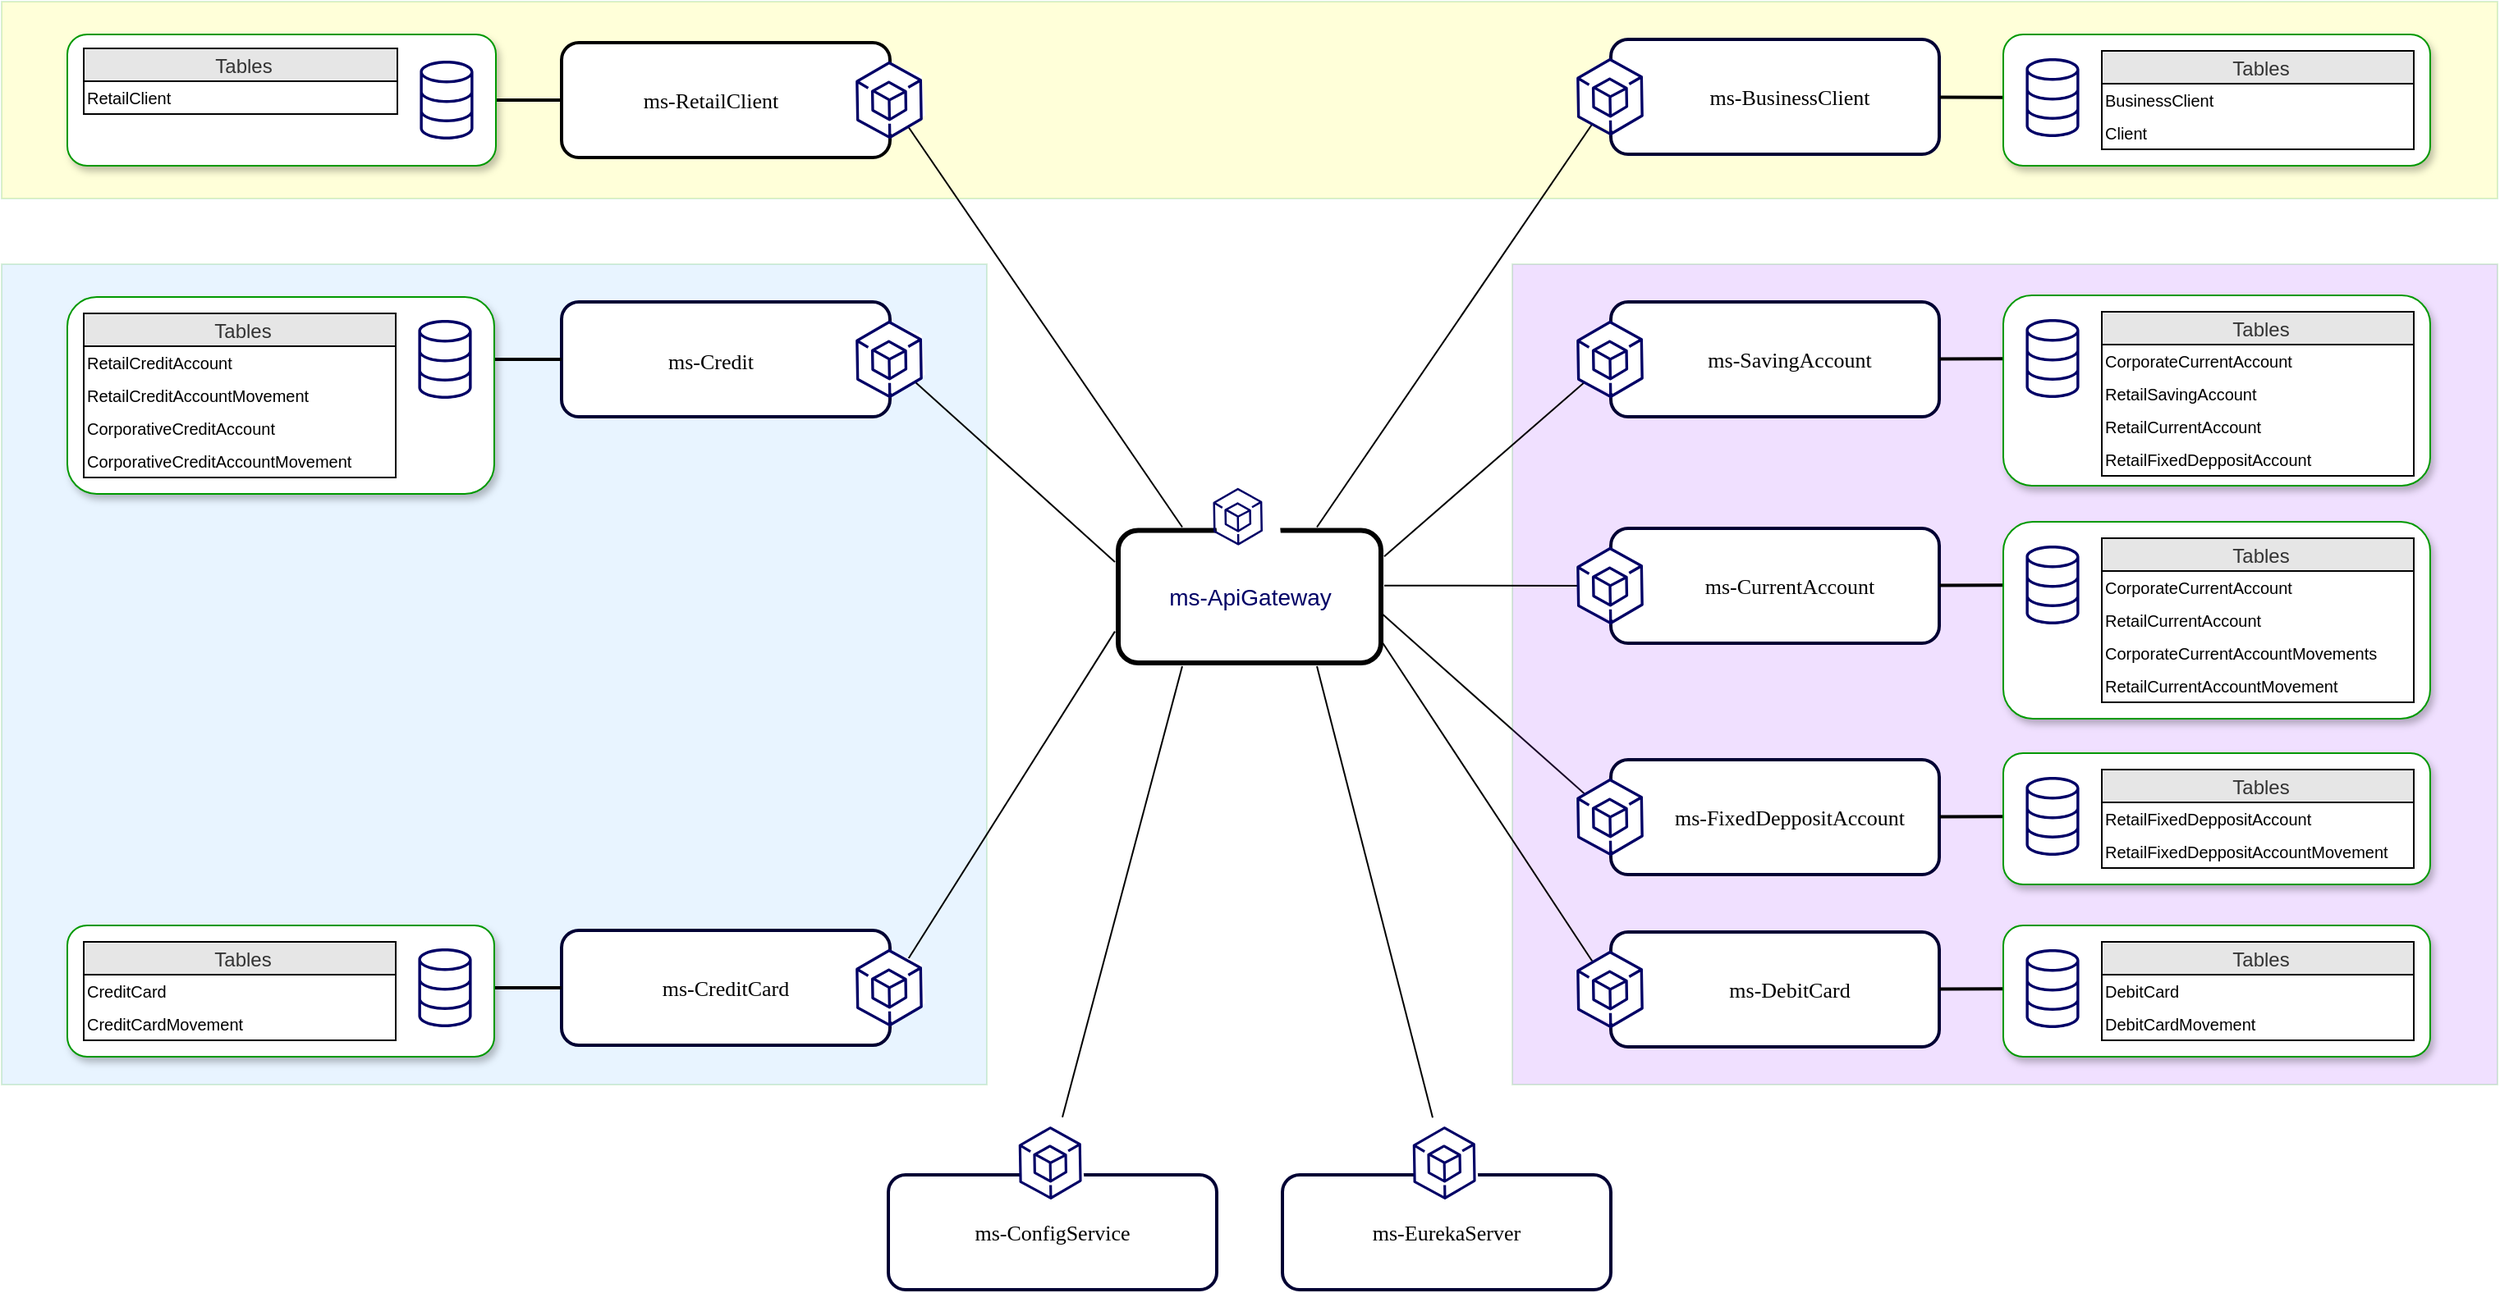 <mxfile version="17.4.2" type="device"><diagram name="Page-1" id="8ce9d11a-91a2-4d17-14d8-a56ed91bf033"><mxGraphModel dx="1437" dy="865" grid="1" gridSize="10" guides="1" tooltips="1" connect="1" arrows="1" fold="1" page="0" pageScale="1" pageWidth="1654" pageHeight="1169" background="none" math="0" shadow="0"><root><mxCell id="0"/><mxCell id="1" parent="0"/><mxCell id="zfBecbqCb2H-PpGnRsxc-29" style="edgeStyle=none;rounded=0;orthogonalLoop=1;jettySize=auto;html=1;endArrow=none;endFill=0;entryX=0.99;entryY=0.62;entryDx=0;entryDy=0;entryPerimeter=0;exitX=0;exitY=0.5;exitDx=0;exitDy=0;" edge="1" parent="1" source="zfBecbqCb2H-PpGnRsxc-16" target="_Uz7mDWVABXSQ33nbeNP-144"><mxGeometry relative="1" as="geometry"><mxPoint x="1030" y="672" as="sourcePoint"/><mxPoint x="900" y="430" as="targetPoint"/></mxGeometry></mxCell><mxCell id="gxVAvb1nZ87aypQsvZ4N-100" value="" style="rounded=0;whiteSpace=wrap;html=1;shadow=0;glass=0;strokeColor=#009900;fillColor=#9933FF;opacity=15;sketch=0;gradientColor=none;gradientDirection=north;" parent="1" vertex="1"><mxGeometry x="960" y="220" width="600" height="500" as="geometry"/></mxCell><mxCell id="gxVAvb1nZ87aypQsvZ4N-98" value="" style="rounded=0;whiteSpace=wrap;html=1;shadow=0;glass=0;strokeColor=#009900;fillColor=#66B2FF;opacity=15;sketch=0;gradientColor=none;gradientDirection=north;" parent="1" vertex="1"><mxGeometry x="40" y="220" width="600" height="500" as="geometry"/></mxCell><mxCell id="gxVAvb1nZ87aypQsvZ4N-97" value="" style="rounded=0;whiteSpace=wrap;html=1;shadow=0;glass=0;strokeColor=#009900;fillColor=#FFFF00;opacity=15;sketch=0;gradientColor=none;gradientDirection=north;" parent="1" vertex="1"><mxGeometry x="40" y="60" width="1520" height="120" as="geometry"/></mxCell><mxCell id="gxVAvb1nZ87aypQsvZ4N-83" style="edgeStyle=none;rounded=0;orthogonalLoop=1;jettySize=auto;html=1;exitX=0;exitY=0.5;exitDx=0;exitDy=0;endArrow=none;endFill=0;entryX=1;entryY=0.21;entryDx=0;entryDy=0;entryPerimeter=0;" parent="1" source="_Uz7mDWVABXSQ33nbeNP-8" target="_Uz7mDWVABXSQ33nbeNP-144" edge="1"><mxGeometry relative="1" as="geometry"><mxPoint x="900" y="350" as="targetPoint"/></mxGeometry></mxCell><mxCell id="gxVAvb1nZ87aypQsvZ4N-111" style="edgeStyle=none;rounded=0;orthogonalLoop=1;jettySize=auto;html=1;exitX=0.25;exitY=1;exitDx=0;exitDy=0;fontSize=12;endArrow=none;endFill=0;" parent="1" source="_Uz7mDWVABXSQ33nbeNP-144" target="gxVAvb1nZ87aypQsvZ4N-104" edge="1"><mxGeometry relative="1" as="geometry"/></mxCell><mxCell id="gxVAvb1nZ87aypQsvZ4N-112" style="edgeStyle=none;rounded=0;orthogonalLoop=1;jettySize=auto;html=1;exitX=0.75;exitY=1;exitDx=0;exitDy=0;fontSize=12;endArrow=none;endFill=0;" parent="1" source="_Uz7mDWVABXSQ33nbeNP-144" target="gxVAvb1nZ87aypQsvZ4N-110" edge="1"><mxGeometry relative="1" as="geometry"/></mxCell><mxCell id="gxVAvb1nZ87aypQsvZ4N-84" style="edgeStyle=none;rounded=0;orthogonalLoop=1;jettySize=auto;html=1;exitX=0;exitY=0.5;exitDx=0;exitDy=0;endArrow=none;endFill=0;entryX=1;entryY=0.42;entryDx=0;entryDy=0;entryPerimeter=0;" parent="1" source="JOhAV4occEGOmYZ6tUo2-1" target="_Uz7mDWVABXSQ33nbeNP-144" edge="1"><mxGeometry relative="1" as="geometry"><mxPoint x="910" y="400" as="targetPoint"/></mxGeometry></mxCell><mxCell id="gxVAvb1nZ87aypQsvZ4N-86" style="edgeStyle=none;rounded=0;orthogonalLoop=1;jettySize=auto;html=1;exitX=1;exitY=0.5;exitDx=0;exitDy=0;entryX=0;entryY=0.75;entryDx=0;entryDy=0;endArrow=none;endFill=0;" parent="1" source="gxVAvb1nZ87aypQsvZ4N-43" target="_Uz7mDWVABXSQ33nbeNP-144" edge="1"><mxGeometry relative="1" as="geometry"/></mxCell><mxCell id="gxVAvb1nZ87aypQsvZ4N-85" style="edgeStyle=none;rounded=0;orthogonalLoop=1;jettySize=auto;html=1;exitX=0;exitY=0.5;exitDx=0;exitDy=0;endArrow=none;endFill=0;entryX=0.99;entryY=0.82;entryDx=0;entryDy=0;entryPerimeter=0;" parent="1" source="gxVAvb1nZ87aypQsvZ4N-58" target="_Uz7mDWVABXSQ33nbeNP-144" edge="1"><mxGeometry relative="1" as="geometry"><mxPoint x="890" y="450" as="targetPoint"/></mxGeometry></mxCell><mxCell id="gxVAvb1nZ87aypQsvZ4N-79" style="edgeStyle=none;rounded=0;orthogonalLoop=1;jettySize=auto;html=1;exitX=1;exitY=0.5;exitDx=0;exitDy=0;endArrow=none;endFill=0;entryX=0.25;entryY=0;entryDx=0;entryDy=0;" parent="1" source="_Uz7mDWVABXSQ33nbeNP-14" target="_Uz7mDWVABXSQ33nbeNP-144" edge="1"><mxGeometry relative="1" as="geometry"><mxPoint x="750" y="220" as="targetPoint"/><mxPoint x="502.5" y="155" as="sourcePoint"/></mxGeometry></mxCell><mxCell id="_Uz7mDWVABXSQ33nbeNP-14" value="ms-RetailClient" style="rounded=1;whiteSpace=wrap;html=1;shadow=0;labelBackgroundColor=none;strokeWidth=2;fontFamily=Verdana;fontSize=13;align=center;strokeColor=#000000;spacingRight=18;" parent="1" vertex="1"><mxGeometry x="381" y="85" width="200" height="70" as="geometry"/></mxCell><mxCell id="_Uz7mDWVABXSQ33nbeNP-24" value="" style="group;rotation=180;" parent="1" vertex="1" connectable="0"><mxGeometry x="551" y="90.5" width="59" height="59" as="geometry"/></mxCell><mxCell id="_Uz7mDWVABXSQ33nbeNP-25" value="" style="html=1;whiteSpace=wrap;shape=isoCube2;backgroundOutline=1;isoAngle=15;strokeColor=#FFFFFF;fillColor=default;gradientColor=none;rotation=-365;" parent="_Uz7mDWVABXSQ33nbeNP-24" vertex="1"><mxGeometry x="10" y="7" width="40" height="43" as="geometry"/></mxCell><mxCell id="_Uz7mDWVABXSQ33nbeNP-26" value="" style="sketch=0;outlineConnect=0;fontColor=#232F3E;gradientColor=none;gradientDirection=north;fillColor=none;strokeColor=#000066;dashed=0;verticalLabelPosition=bottom;verticalAlign=top;align=center;html=1;fontSize=12;fontStyle=0;aspect=fixed;shape=mxgraph.aws4.resourceIcon;resIcon=mxgraph.aws4.tools_and_sdks;rotation=359;" parent="_Uz7mDWVABXSQ33nbeNP-24" vertex="1"><mxGeometry width="59" height="59" as="geometry"/></mxCell><mxCell id="_Uz7mDWVABXSQ33nbeNP-136" value="" style="edgeStyle=none;rounded=0;orthogonalLoop=1;jettySize=auto;html=1;fontSize=12;fontColor=#333333;endArrow=none;endFill=0;strokeWidth=2;" parent="1" source="_Uz7mDWVABXSQ33nbeNP-133" target="_Uz7mDWVABXSQ33nbeNP-14" edge="1"><mxGeometry relative="1" as="geometry"/></mxCell><mxCell id="_Uz7mDWVABXSQ33nbeNP-126" value="" style="whiteSpace=wrap;html=1;fontSize=14;strokeColor=#009900;fillColor=default;gradientColor=none;gradientDirection=south;rounded=1;shadow=1;" parent="1" vertex="1"><mxGeometry x="80" y="80" width="261" height="80" as="geometry"/></mxCell><mxCell id="_Uz7mDWVABXSQ33nbeNP-127" value="Tables" style="swimlane;fontStyle=0;childLayout=stackLayout;horizontal=1;startSize=20;horizontalStack=0;resizeParent=1;resizeParentMax=0;resizeLast=0;collapsible=1;marginBottom=0;fontSize=12;gradientDirection=east;spacingLeft=4;align=center;strokeColor=default;gradientColor=none;swimlaneFillColor=#FFFFFF;fillColor=#E6E6E6;fontColor=#333333;" parent="1" vertex="1"><mxGeometry x="90" y="88.5" width="191" height="40" as="geometry"><mxRectangle x="780" y="240" width="50" height="30" as="alternateBounds"/></mxGeometry></mxCell><mxCell id="_Uz7mDWVABXSQ33nbeNP-130" value="RetailClient" style="text;strokeColor=none;fillColor=none;align=left;verticalAlign=middle;spacingLeft=2;spacingRight=4;overflow=hidden;points=[[0,0.5],[1,0.5]];portConstraint=eastwest;rotatable=0;fontSize=10;spacing=0;" parent="_Uz7mDWVABXSQ33nbeNP-127" vertex="1"><mxGeometry y="20" width="191" height="20" as="geometry"/></mxCell><mxCell id="_Uz7mDWVABXSQ33nbeNP-131" value="" style="group" parent="1" vertex="1" connectable="0"><mxGeometry x="281" y="90" width="60" height="60" as="geometry"/></mxCell><mxCell id="_Uz7mDWVABXSQ33nbeNP-132" value="" style="shape=cylinder3;whiteSpace=wrap;html=1;boundedLbl=1;backgroundOutline=1;size=15;fontSize=14;strokeColor=none;fillColor=#FFFFFF;gradientColor=none;" parent="_Uz7mDWVABXSQ33nbeNP-131" vertex="1"><mxGeometry x="14.615" y="6.154" width="30.769" height="47.692" as="geometry"/></mxCell><mxCell id="_Uz7mDWVABXSQ33nbeNP-133" value="" style="sketch=0;points=[[0,0,0],[0.25,0,0],[0.5,0,0],[0.75,0,0],[1,0,0],[0,1,0],[0.25,1,0],[0.5,1,0],[0.75,1,0],[1,1,0],[0,0.25,0],[0,0.5,0],[0,0.75,0],[1,0.25,0],[1,0.5,0],[1,0.75,0]];outlineConnect=0;fontColor=#232F3E;gradientColor=none;gradientDirection=north;fillColor=none;strokeColor=#000066;dashed=0;verticalLabelPosition=bottom;verticalAlign=top;align=center;html=1;fontSize=12;fontStyle=0;aspect=fixed;shape=mxgraph.aws4.resourceIcon;resIcon=mxgraph.aws4.database;" parent="_Uz7mDWVABXSQ33nbeNP-131" vertex="1"><mxGeometry width="60" height="60" as="geometry"/></mxCell><mxCell id="gxVAvb1nZ87aypQsvZ4N-81" style="edgeStyle=none;rounded=0;orthogonalLoop=1;jettySize=auto;html=1;exitX=0;exitY=0.5;exitDx=0;exitDy=0;entryX=0.75;entryY=0;entryDx=0;entryDy=0;endArrow=none;endFill=0;" parent="1" source="17ea667e15c223fc-8" target="_Uz7mDWVABXSQ33nbeNP-144" edge="1"><mxGeometry relative="1" as="geometry"/></mxCell><mxCell id="gxVAvb1nZ87aypQsvZ4N-82" style="edgeStyle=none;rounded=0;orthogonalLoop=1;jettySize=auto;html=1;exitX=1;exitY=0.5;exitDx=0;exitDy=0;entryX=0;entryY=0.25;entryDx=0;entryDy=0;endArrow=none;endFill=0;" parent="1" source="_Uz7mDWVABXSQ33nbeNP-13" target="_Uz7mDWVABXSQ33nbeNP-144" edge="1"><mxGeometry relative="1" as="geometry"/></mxCell><mxCell id="gxVAvb1nZ87aypQsvZ4N-90" value="" style="group" parent="1" vertex="1" connectable="0"><mxGeometry x="80" y="623" width="530" height="80" as="geometry"/></mxCell><mxCell id="gxVAvb1nZ87aypQsvZ4N-43" value="ms-CreditCard" style="rounded=1;whiteSpace=wrap;html=1;shadow=0;labelBackgroundColor=none;strokeWidth=2;fontFamily=Verdana;fontSize=13;align=center;perimeterSpacing=0;strokeColor=#000033;" parent="gxVAvb1nZ87aypQsvZ4N-90" vertex="1"><mxGeometry x="301" y="3" width="200" height="70" as="geometry"/></mxCell><mxCell id="gxVAvb1nZ87aypQsvZ4N-44" value="" style="group;rotation=180;" parent="gxVAvb1nZ87aypQsvZ4N-90" vertex="1" connectable="0"><mxGeometry x="471" y="8.5" width="59" height="59" as="geometry"/></mxCell><mxCell id="gxVAvb1nZ87aypQsvZ4N-45" value="" style="html=1;whiteSpace=wrap;shape=isoCube2;backgroundOutline=1;isoAngle=15;strokeColor=#FFFFFF;fillColor=default;gradientColor=none;rotation=-365;" parent="gxVAvb1nZ87aypQsvZ4N-44" vertex="1"><mxGeometry x="10" y="7" width="40" height="43" as="geometry"/></mxCell><mxCell id="gxVAvb1nZ87aypQsvZ4N-46" value="" style="sketch=0;outlineConnect=0;fontColor=#232F3E;gradientColor=none;gradientDirection=north;fillColor=none;strokeColor=#000066;dashed=0;verticalLabelPosition=bottom;verticalAlign=top;align=center;html=1;fontSize=12;fontStyle=0;aspect=fixed;shape=mxgraph.aws4.resourceIcon;resIcon=mxgraph.aws4.tools_and_sdks;rotation=359;" parent="gxVAvb1nZ87aypQsvZ4N-44" vertex="1"><mxGeometry width="59" height="59" as="geometry"/></mxCell><mxCell id="gxVAvb1nZ87aypQsvZ4N-47" value="" style="edgeStyle=none;rounded=0;orthogonalLoop=1;jettySize=auto;html=1;fontSize=12;fontColor=#333333;endArrow=none;endFill=0;strokeWidth=2;" parent="gxVAvb1nZ87aypQsvZ4N-90" source="gxVAvb1nZ87aypQsvZ4N-56" target="gxVAvb1nZ87aypQsvZ4N-43" edge="1"><mxGeometry relative="1" as="geometry"/></mxCell><mxCell id="gxVAvb1nZ87aypQsvZ4N-48" value="" style="whiteSpace=wrap;html=1;fontSize=14;strokeColor=#009900;fillColor=#FFFFFF;gradientColor=none;gradientDirection=south;shadow=1;rounded=1;" parent="gxVAvb1nZ87aypQsvZ4N-90" vertex="1"><mxGeometry width="260" height="80" as="geometry"/></mxCell><mxCell id="gxVAvb1nZ87aypQsvZ4N-49" value="Tables" style="swimlane;fontStyle=0;childLayout=stackLayout;horizontal=1;startSize=20;horizontalStack=0;resizeParent=1;resizeParentMax=0;resizeLast=0;collapsible=1;marginBottom=0;fontSize=12;gradientDirection=east;spacingLeft=4;align=center;strokeColor=default;gradientColor=none;swimlaneFillColor=#FFFFFF;fillColor=#E6E6E6;fontColor=#333333;" parent="gxVAvb1nZ87aypQsvZ4N-90" vertex="1"><mxGeometry x="10" y="10" width="190" height="60" as="geometry"><mxRectangle x="780" y="240" width="50" height="30" as="alternateBounds"/></mxGeometry></mxCell><mxCell id="gxVAvb1nZ87aypQsvZ4N-50" value="CreditCard" style="text;strokeColor=none;fillColor=none;align=left;verticalAlign=middle;spacingLeft=2;spacingRight=4;overflow=hidden;points=[[0,0.5],[1,0.5]];portConstraint=eastwest;rotatable=0;fontSize=10;spacing=0;" parent="gxVAvb1nZ87aypQsvZ4N-49" vertex="1"><mxGeometry y="20" width="190" height="20" as="geometry"/></mxCell><mxCell id="gxVAvb1nZ87aypQsvZ4N-51" value="CreditCardMovement" style="text;strokeColor=none;fillColor=none;align=left;verticalAlign=middle;spacingLeft=2;spacingRight=4;overflow=hidden;points=[[0,0.5],[1,0.5]];portConstraint=eastwest;rotatable=0;fontSize=10;spacing=0;" parent="gxVAvb1nZ87aypQsvZ4N-49" vertex="1"><mxGeometry y="40" width="190" height="20" as="geometry"/></mxCell><mxCell id="gxVAvb1nZ87aypQsvZ4N-54" value="" style="group" parent="gxVAvb1nZ87aypQsvZ4N-90" vertex="1" connectable="0"><mxGeometry x="200" y="8" width="60" height="60" as="geometry"/></mxCell><mxCell id="gxVAvb1nZ87aypQsvZ4N-55" value="" style="shape=cylinder3;whiteSpace=wrap;html=1;boundedLbl=1;backgroundOutline=1;size=15;fontSize=14;strokeColor=none;fillColor=#FFFFFF;gradientColor=none;" parent="gxVAvb1nZ87aypQsvZ4N-54" vertex="1"><mxGeometry x="14.615" y="6.154" width="30.769" height="47.692" as="geometry"/></mxCell><mxCell id="gxVAvb1nZ87aypQsvZ4N-56" value="" style="sketch=0;points=[[0,0,0],[0.25,0,0],[0.5,0,0],[0.75,0,0],[1,0,0],[0,1,0],[0.25,1,0],[0.5,1,0],[0.75,1,0],[1,1,0],[0,0.25,0],[0,0.5,0],[0,0.75,0],[1,0.25,0],[1,0.5,0],[1,0.75,0]];outlineConnect=0;fontColor=#232F3E;gradientColor=none;gradientDirection=north;fillColor=none;strokeColor=#000066;dashed=0;verticalLabelPosition=bottom;verticalAlign=top;align=center;html=1;fontSize=12;fontStyle=0;aspect=fixed;shape=mxgraph.aws4.resourceIcon;resIcon=mxgraph.aws4.database;" parent="gxVAvb1nZ87aypQsvZ4N-54" vertex="1"><mxGeometry width="60" height="60" as="geometry"/></mxCell><mxCell id="gxVAvb1nZ87aypQsvZ4N-91" value="" style="group;fontSize=12;" parent="1" vertex="1" connectable="0"><mxGeometry x="990" y="623" width="529" height="80" as="geometry"/></mxCell><mxCell id="gxVAvb1nZ87aypQsvZ4N-58" value="ms-DebitCard" style="rounded=1;whiteSpace=wrap;html=1;shadow=0;labelBackgroundColor=none;strokeWidth=2;fontFamily=Verdana;fontSize=13;align=center;strokeColor=#000033;spacingLeft=18;spacing=2;" parent="gxVAvb1nZ87aypQsvZ4N-91" vertex="1"><mxGeometry x="30" y="4" width="200" height="70" as="geometry"/></mxCell><mxCell id="gxVAvb1nZ87aypQsvZ4N-59" value="" style="group;rotation=180;" parent="gxVAvb1nZ87aypQsvZ4N-91" vertex="1" connectable="0"><mxGeometry y="9.5" width="59" height="59" as="geometry"/></mxCell><mxCell id="gxVAvb1nZ87aypQsvZ4N-60" value="" style="html=1;whiteSpace=wrap;shape=isoCube2;backgroundOutline=1;isoAngle=15;strokeColor=#FFFFFF;fillColor=default;gradientColor=none;rotation=-365;" parent="gxVAvb1nZ87aypQsvZ4N-59" vertex="1"><mxGeometry x="10" y="7" width="40" height="43" as="geometry"/></mxCell><mxCell id="gxVAvb1nZ87aypQsvZ4N-61" value="" style="sketch=0;outlineConnect=0;fontColor=#232F3E;gradientColor=none;gradientDirection=north;fillColor=none;strokeColor=#000066;dashed=0;verticalLabelPosition=bottom;verticalAlign=top;align=center;html=1;fontSize=12;fontStyle=0;aspect=fixed;shape=mxgraph.aws4.resourceIcon;resIcon=mxgraph.aws4.tools_and_sdks;rotation=359;" parent="gxVAvb1nZ87aypQsvZ4N-59" vertex="1"><mxGeometry width="59" height="59" as="geometry"/></mxCell><mxCell id="gxVAvb1nZ87aypQsvZ4N-62" value="" style="edgeStyle=none;rounded=0;orthogonalLoop=1;jettySize=auto;html=1;fontSize=12;fontColor=#333333;endArrow=none;endFill=0;strokeWidth=2;" parent="gxVAvb1nZ87aypQsvZ4N-91" source="gxVAvb1nZ87aypQsvZ4N-71" target="gxVAvb1nZ87aypQsvZ4N-58" edge="1"><mxGeometry relative="1" as="geometry"/></mxCell><mxCell id="gxVAvb1nZ87aypQsvZ4N-63" value="" style="whiteSpace=wrap;html=1;fontSize=14;strokeColor=#009900;fillColor=#FFFFFF;gradientColor=none;gradientDirection=south;shadow=1;rounded=1;" parent="gxVAvb1nZ87aypQsvZ4N-91" vertex="1"><mxGeometry x="269" width="260" height="80" as="geometry"/></mxCell><mxCell id="gxVAvb1nZ87aypQsvZ4N-64" value="Tables" style="swimlane;fontStyle=0;childLayout=stackLayout;horizontal=1;startSize=20;horizontalStack=0;resizeParent=1;resizeParentMax=0;resizeLast=0;collapsible=1;marginBottom=0;fontSize=12;gradientDirection=east;spacingLeft=4;align=center;strokeColor=default;gradientColor=none;swimlaneFillColor=#FFFFFF;fillColor=#E6E6E6;fontColor=#333333;" parent="gxVAvb1nZ87aypQsvZ4N-91" vertex="1"><mxGeometry x="329" y="10" width="190" height="60" as="geometry"><mxRectangle x="780" y="240" width="50" height="30" as="alternateBounds"/></mxGeometry></mxCell><mxCell id="gxVAvb1nZ87aypQsvZ4N-68" value="DebitCard" style="text;strokeColor=none;fillColor=none;align=left;verticalAlign=middle;spacingLeft=2;spacingRight=4;overflow=hidden;points=[[0,0.5],[1,0.5]];portConstraint=eastwest;rotatable=0;fontSize=10;spacing=0;" parent="gxVAvb1nZ87aypQsvZ4N-64" vertex="1"><mxGeometry y="20" width="190" height="20" as="geometry"/></mxCell><mxCell id="gxVAvb1nZ87aypQsvZ4N-66" value="DebitCardMovement" style="text;strokeColor=none;fillColor=none;align=left;verticalAlign=middle;spacingLeft=2;spacingRight=4;overflow=hidden;points=[[0,0.5],[1,0.5]];portConstraint=eastwest;rotatable=0;fontSize=10;spacing=0;" parent="gxVAvb1nZ87aypQsvZ4N-64" vertex="1"><mxGeometry y="40" width="190" height="20" as="geometry"/></mxCell><mxCell id="gxVAvb1nZ87aypQsvZ4N-69" value="" style="group" parent="gxVAvb1nZ87aypQsvZ4N-91" vertex="1" connectable="0"><mxGeometry x="269" y="8.5" width="60" height="60" as="geometry"/></mxCell><mxCell id="gxVAvb1nZ87aypQsvZ4N-70" value="" style="shape=cylinder3;whiteSpace=wrap;html=1;boundedLbl=1;backgroundOutline=1;size=15;fontSize=14;strokeColor=none;fillColor=#FFFFFF;gradientColor=none;" parent="gxVAvb1nZ87aypQsvZ4N-69" vertex="1"><mxGeometry x="14.615" y="6.154" width="30.769" height="47.692" as="geometry"/></mxCell><mxCell id="gxVAvb1nZ87aypQsvZ4N-71" value="" style="sketch=0;points=[[0,0,0],[0.25,0,0],[0.5,0,0],[0.75,0,0],[1,0,0],[0,1,0],[0.25,1,0],[0.5,1,0],[0.75,1,0],[1,1,0],[0,0.25,0],[0,0.5,0],[0,0.75,0],[1,0.25,0],[1,0.5,0],[1,0.75,0]];outlineConnect=0;fontColor=#232F3E;gradientColor=none;gradientDirection=north;fillColor=none;strokeColor=#000066;dashed=0;verticalLabelPosition=bottom;verticalAlign=top;align=center;html=1;fontSize=12;fontStyle=0;aspect=fixed;shape=mxgraph.aws4.resourceIcon;resIcon=mxgraph.aws4.database;" parent="gxVAvb1nZ87aypQsvZ4N-69" vertex="1"><mxGeometry width="60" height="60" as="geometry"/></mxCell><mxCell id="gxVAvb1nZ87aypQsvZ4N-92" value="" style="group" parent="1" vertex="1" connectable="0"><mxGeometry x="80" y="240" width="530" height="120" as="geometry"/></mxCell><mxCell id="_Uz7mDWVABXSQ33nbeNP-13" value="ms-Credit" style="rounded=1;whiteSpace=wrap;html=1;shadow=0;labelBackgroundColor=none;strokeWidth=2;fontFamily=Verdana;fontSize=13;align=center;perimeterSpacing=0;strokeColor=#000033;spacingBottom=-1;spacingRight=18;" parent="gxVAvb1nZ87aypQsvZ4N-92" vertex="1"><mxGeometry x="301" y="3" width="200" height="70" as="geometry"/></mxCell><mxCell id="_Uz7mDWVABXSQ33nbeNP-139" value="" style="edgeStyle=none;rounded=0;orthogonalLoop=1;jettySize=auto;html=1;fontSize=12;fontColor=#333333;endArrow=none;endFill=0;strokeWidth=2;" parent="gxVAvb1nZ87aypQsvZ4N-92" source="_Uz7mDWVABXSQ33nbeNP-105" target="_Uz7mDWVABXSQ33nbeNP-13" edge="1"><mxGeometry relative="1" as="geometry"/></mxCell><mxCell id="_Uz7mDWVABXSQ33nbeNP-98" value="" style="whiteSpace=wrap;html=1;fontSize=14;strokeColor=#009900;fillColor=#FFFFFF;gradientColor=none;gradientDirection=south;rounded=1;shadow=1;" parent="gxVAvb1nZ87aypQsvZ4N-92" vertex="1"><mxGeometry width="260" height="120" as="geometry"/></mxCell><mxCell id="_Uz7mDWVABXSQ33nbeNP-99" value="Tables" style="swimlane;fontStyle=0;childLayout=stackLayout;horizontal=1;startSize=20;horizontalStack=0;resizeParent=1;resizeParentMax=0;resizeLast=0;collapsible=1;marginBottom=0;fontSize=12;gradientDirection=east;spacingLeft=4;align=center;strokeColor=default;gradientColor=none;swimlaneFillColor=#FFFFFF;fillColor=#E6E6E6;fontColor=#333333;" parent="gxVAvb1nZ87aypQsvZ4N-92" vertex="1"><mxGeometry x="10" y="10" width="190" height="100" as="geometry"><mxRectangle x="780" y="240" width="50" height="30" as="alternateBounds"/></mxGeometry></mxCell><mxCell id="gxVAvb1nZ87aypQsvZ4N-40" value="RetailCreditAccount" style="text;strokeColor=none;fillColor=none;align=left;verticalAlign=middle;spacingLeft=2;spacingRight=4;overflow=hidden;points=[[0,0.5],[1,0.5]];portConstraint=eastwest;rotatable=0;fontSize=10;spacing=0;" parent="_Uz7mDWVABXSQ33nbeNP-99" vertex="1"><mxGeometry y="20" width="190" height="20" as="geometry"/></mxCell><mxCell id="_Uz7mDWVABXSQ33nbeNP-100" value="RetailCreditAccountMovement" style="text;strokeColor=none;fillColor=none;align=left;verticalAlign=middle;spacingLeft=2;spacingRight=4;overflow=hidden;points=[[0,0.5],[1,0.5]];portConstraint=eastwest;rotatable=0;fontSize=10;spacing=0;" parent="_Uz7mDWVABXSQ33nbeNP-99" vertex="1"><mxGeometry y="40" width="190" height="20" as="geometry"/></mxCell><mxCell id="gxVAvb1nZ87aypQsvZ4N-42" value="CorporativeCreditAccount" style="text;strokeColor=none;fillColor=none;align=left;verticalAlign=middle;spacingLeft=2;spacingRight=4;overflow=hidden;points=[[0,0.5],[1,0.5]];portConstraint=eastwest;rotatable=0;fontSize=10;spacing=0;" parent="_Uz7mDWVABXSQ33nbeNP-99" vertex="1"><mxGeometry y="60" width="190" height="20" as="geometry"/></mxCell><mxCell id="_Uz7mDWVABXSQ33nbeNP-101" value="CorporativeCreditAccountMovement" style="text;strokeColor=none;fillColor=none;align=left;verticalAlign=middle;spacingLeft=2;spacingRight=4;overflow=hidden;points=[[0,0.5],[1,0.5]];portConstraint=eastwest;rotatable=0;fontSize=10;spacing=0;" parent="_Uz7mDWVABXSQ33nbeNP-99" vertex="1"><mxGeometry y="80" width="190" height="20" as="geometry"/></mxCell><mxCell id="_Uz7mDWVABXSQ33nbeNP-103" value="" style="group" parent="gxVAvb1nZ87aypQsvZ4N-92" vertex="1" connectable="0"><mxGeometry x="200" y="8" width="60" height="60" as="geometry"/></mxCell><mxCell id="_Uz7mDWVABXSQ33nbeNP-104" value="" style="shape=cylinder3;whiteSpace=wrap;html=1;boundedLbl=1;backgroundOutline=1;size=15;fontSize=14;strokeColor=none;fillColor=#FFFFFF;gradientColor=none;" parent="_Uz7mDWVABXSQ33nbeNP-103" vertex="1"><mxGeometry x="14.615" y="6.154" width="30.769" height="47.692" as="geometry"/></mxCell><mxCell id="_Uz7mDWVABXSQ33nbeNP-105" value="" style="sketch=0;points=[[0,0,0],[0.25,0,0],[0.5,0,0],[0.75,0,0],[1,0,0],[0,1,0],[0.25,1,0],[0.5,1,0],[0.75,1,0],[1,1,0],[0,0.25,0],[0,0.5,0],[0,0.75,0],[1,0.25,0],[1,0.5,0],[1,0.75,0]];outlineConnect=0;fontColor=#232F3E;gradientColor=none;gradientDirection=north;fillColor=none;strokeColor=#000066;dashed=0;verticalLabelPosition=bottom;verticalAlign=top;align=center;html=1;fontSize=12;fontStyle=0;aspect=fixed;shape=mxgraph.aws4.resourceIcon;resIcon=mxgraph.aws4.database;" parent="_Uz7mDWVABXSQ33nbeNP-103" vertex="1"><mxGeometry width="60" height="60" as="geometry"/></mxCell><mxCell id="_Uz7mDWVABXSQ33nbeNP-21" value="" style="group;rotation=180;" parent="gxVAvb1nZ87aypQsvZ4N-92" vertex="1" connectable="0"><mxGeometry x="471" y="8.5" width="59" height="59" as="geometry"/></mxCell><mxCell id="_Uz7mDWVABXSQ33nbeNP-22" value="" style="html=1;whiteSpace=wrap;shape=isoCube2;backgroundOutline=1;isoAngle=15;strokeColor=#FFFFFF;fillColor=default;gradientColor=none;rotation=-365;" parent="_Uz7mDWVABXSQ33nbeNP-21" vertex="1"><mxGeometry x="10" y="7" width="40" height="43" as="geometry"/></mxCell><mxCell id="_Uz7mDWVABXSQ33nbeNP-23" value="" style="sketch=0;outlineConnect=0;fontColor=#232F3E;gradientColor=none;gradientDirection=north;fillColor=none;strokeColor=#000066;dashed=0;verticalLabelPosition=bottom;verticalAlign=top;align=center;html=1;fontSize=12;fontStyle=0;aspect=fixed;shape=mxgraph.aws4.resourceIcon;resIcon=mxgraph.aws4.tools_and_sdks;rotation=359;" parent="_Uz7mDWVABXSQ33nbeNP-21" vertex="1"><mxGeometry width="59" height="59" as="geometry"/></mxCell><mxCell id="gxVAvb1nZ87aypQsvZ4N-93" value="" style="group" parent="1" vertex="1" connectable="0"><mxGeometry x="990" y="377" width="529" height="120" as="geometry"/></mxCell><mxCell id="JOhAV4occEGOmYZ6tUo2-1" value="ms-CurrentAccount" style="rounded=1;whiteSpace=wrap;html=1;shadow=0;labelBackgroundColor=none;strokeWidth=2;fontFamily=Verdana;fontSize=13;align=center;strokeColor=#000033;spacingLeft=18;" parent="gxVAvb1nZ87aypQsvZ4N-93" vertex="1"><mxGeometry x="30" y="4" width="200" height="70" as="geometry"/></mxCell><mxCell id="JOhAV4occEGOmYZ6tUo2-5" value="" style="edgeStyle=none;rounded=0;orthogonalLoop=1;jettySize=auto;html=1;fontSize=12;fontColor=#333333;endArrow=none;endFill=0;strokeWidth=2;" parent="gxVAvb1nZ87aypQsvZ4N-93" source="JOhAV4occEGOmYZ6tUo2-15" target="JOhAV4occEGOmYZ6tUo2-1" edge="1"><mxGeometry relative="1" as="geometry"/></mxCell><mxCell id="JOhAV4occEGOmYZ6tUo2-7" value="" style="whiteSpace=wrap;html=1;fontSize=14;strokeColor=#009900;fillColor=#FFFFFF;gradientColor=none;gradientDirection=south;rounded=1;shadow=1;" parent="gxVAvb1nZ87aypQsvZ4N-93" vertex="1"><mxGeometry x="269" width="260" height="120" as="geometry"/></mxCell><mxCell id="JOhAV4occEGOmYZ6tUo2-8" value="Tables" style="swimlane;fontStyle=0;childLayout=stackLayout;horizontal=1;startSize=20;horizontalStack=0;resizeParent=1;resizeParentMax=0;resizeLast=0;collapsible=1;marginBottom=0;fontSize=12;gradientDirection=east;spacingLeft=4;align=center;strokeColor=default;gradientColor=none;swimlaneFillColor=#FFFFFF;fillColor=#E6E6E6;fontColor=#333333;" parent="gxVAvb1nZ87aypQsvZ4N-93" vertex="1"><mxGeometry x="329" y="10" width="190" height="100" as="geometry"><mxRectangle x="780" y="240" width="50" height="30" as="alternateBounds"/></mxGeometry></mxCell><mxCell id="JOhAV4occEGOmYZ6tUo2-9" value="CorporateCurrentAccount" style="text;strokeColor=none;fillColor=none;align=left;verticalAlign=middle;spacingLeft=2;spacingRight=4;overflow=hidden;points=[[0,0.5],[1,0.5]];portConstraint=eastwest;rotatable=0;fontSize=10;spacing=0;" parent="JOhAV4occEGOmYZ6tUo2-8" vertex="1"><mxGeometry y="20" width="190" height="20" as="geometry"/></mxCell><mxCell id="gxVAvb1nZ87aypQsvZ4N-72" value="RetailCurrentAccount" style="text;strokeColor=none;fillColor=none;align=left;verticalAlign=middle;spacingLeft=2;spacingRight=4;overflow=hidden;points=[[0,0.5],[1,0.5]];portConstraint=eastwest;rotatable=0;fontSize=10;spacing=0;" parent="JOhAV4occEGOmYZ6tUo2-8" vertex="1"><mxGeometry y="40" width="190" height="20" as="geometry"/></mxCell><mxCell id="JOhAV4occEGOmYZ6tUo2-10" value="CorporateCurrentAccountMovements" style="text;strokeColor=none;fillColor=none;align=left;verticalAlign=middle;spacingLeft=2;spacingRight=4;overflow=hidden;points=[[0,0.5],[1,0.5]];portConstraint=eastwest;rotatable=0;fontSize=10;spacing=0;" parent="JOhAV4occEGOmYZ6tUo2-8" vertex="1"><mxGeometry y="60" width="190" height="20" as="geometry"/></mxCell><mxCell id="gxVAvb1nZ87aypQsvZ4N-73" value="RetailCurrentAccountMovement" style="text;strokeColor=none;fillColor=none;align=left;verticalAlign=middle;spacingLeft=2;spacingRight=4;overflow=hidden;points=[[0,0.5],[1,0.5]];portConstraint=eastwest;rotatable=0;fontSize=10;spacing=0;" parent="JOhAV4occEGOmYZ6tUo2-8" vertex="1"><mxGeometry y="80" width="190" height="20" as="geometry"/></mxCell><mxCell id="JOhAV4occEGOmYZ6tUo2-13" value="" style="group" parent="gxVAvb1nZ87aypQsvZ4N-93" vertex="1" connectable="0"><mxGeometry x="269" y="8.5" width="60" height="60" as="geometry"/></mxCell><mxCell id="JOhAV4occEGOmYZ6tUo2-14" value="" style="shape=cylinder3;whiteSpace=wrap;html=1;boundedLbl=1;backgroundOutline=1;size=15;fontSize=14;strokeColor=none;fillColor=#FFFFFF;gradientColor=none;" parent="JOhAV4occEGOmYZ6tUo2-13" vertex="1"><mxGeometry x="14.615" y="6.154" width="30.769" height="47.692" as="geometry"/></mxCell><mxCell id="JOhAV4occEGOmYZ6tUo2-15" value="" style="sketch=0;points=[[0,0,0],[0.25,0,0],[0.5,0,0],[0.75,0,0],[1,0,0],[0,1,0],[0.25,1,0],[0.5,1,0],[0.75,1,0],[1,1,0],[0,0.25,0],[0,0.5,0],[0,0.75,0],[1,0.25,0],[1,0.5,0],[1,0.75,0]];outlineConnect=0;fontColor=#232F3E;gradientColor=none;gradientDirection=north;fillColor=none;strokeColor=#000066;dashed=0;verticalLabelPosition=bottom;verticalAlign=top;align=center;html=1;fontSize=12;fontStyle=0;aspect=fixed;shape=mxgraph.aws4.resourceIcon;resIcon=mxgraph.aws4.database;" parent="JOhAV4occEGOmYZ6tUo2-13" vertex="1"><mxGeometry width="60" height="60" as="geometry"/></mxCell><mxCell id="JOhAV4occEGOmYZ6tUo2-2" value="" style="group;rotation=180;" parent="gxVAvb1nZ87aypQsvZ4N-93" vertex="1" connectable="0"><mxGeometry y="9.5" width="59" height="59" as="geometry"/></mxCell><mxCell id="JOhAV4occEGOmYZ6tUo2-3" value="" style="html=1;whiteSpace=wrap;shape=isoCube2;backgroundOutline=1;isoAngle=15;strokeColor=#FFFFFF;fillColor=default;gradientColor=none;rotation=-365;" parent="JOhAV4occEGOmYZ6tUo2-2" vertex="1"><mxGeometry x="10" y="7" width="40" height="43" as="geometry"/></mxCell><mxCell id="JOhAV4occEGOmYZ6tUo2-4" value="" style="sketch=0;outlineConnect=0;fontColor=#232F3E;gradientColor=none;gradientDirection=north;fillColor=none;strokeColor=#000066;dashed=0;verticalLabelPosition=bottom;verticalAlign=top;align=center;html=1;fontSize=12;fontStyle=0;aspect=fixed;shape=mxgraph.aws4.resourceIcon;resIcon=mxgraph.aws4.tools_and_sdks;rotation=359;" parent="JOhAV4occEGOmYZ6tUo2-2" vertex="1"><mxGeometry width="59" height="59" as="geometry"/></mxCell><mxCell id="gxVAvb1nZ87aypQsvZ4N-95" value="" style="group;shadow=1;rounded=1;glass=0;" parent="1" vertex="1" connectable="0"><mxGeometry x="990" y="80" width="529" height="80" as="geometry"/></mxCell><mxCell id="17ea667e15c223fc-8" value="ms-BusinessClient" style="rounded=1;whiteSpace=wrap;html=1;shadow=0;labelBackgroundColor=none;strokeWidth=2;fontFamily=Verdana;fontSize=13;align=center;strokeColor=#000033;spacingLeft=18;" parent="gxVAvb1nZ87aypQsvZ4N-95" vertex="1"><mxGeometry x="30" y="3" width="200" height="70" as="geometry"/></mxCell><mxCell id="_Uz7mDWVABXSQ33nbeNP-137" value="" style="edgeStyle=none;rounded=0;orthogonalLoop=1;jettySize=auto;html=1;fontSize=12;fontColor=#333333;endArrow=none;endFill=0;strokeWidth=2;" parent="gxVAvb1nZ87aypQsvZ4N-95" source="_Uz7mDWVABXSQ33nbeNP-124" target="17ea667e15c223fc-8" edge="1"><mxGeometry relative="1" as="geometry"/></mxCell><mxCell id="_Uz7mDWVABXSQ33nbeNP-117" value="" style="whiteSpace=wrap;html=1;fontSize=14;strokeColor=#009900;fillColor=#FFFFFF;gradientColor=none;gradientDirection=south;rounded=1;shadow=1;glass=0;" parent="gxVAvb1nZ87aypQsvZ4N-95" vertex="1"><mxGeometry x="269" width="260" height="80" as="geometry"/></mxCell><mxCell id="_Uz7mDWVABXSQ33nbeNP-118" value="Tables" style="swimlane;fontStyle=0;childLayout=stackLayout;horizontal=1;startSize=20;horizontalStack=0;resizeParent=1;resizeParentMax=0;resizeLast=0;collapsible=1;marginBottom=0;fontSize=12;gradientDirection=east;spacingLeft=4;align=center;strokeColor=default;gradientColor=none;swimlaneFillColor=#FFFFFF;fillColor=#E6E6E6;fontColor=#333333;" parent="gxVAvb1nZ87aypQsvZ4N-95" vertex="1"><mxGeometry x="329" y="10" width="190" height="60" as="geometry"><mxRectangle x="780" y="240" width="50" height="30" as="alternateBounds"/></mxGeometry></mxCell><mxCell id="_Uz7mDWVABXSQ33nbeNP-121" value="BusinessClient" style="text;strokeColor=none;fillColor=none;align=left;verticalAlign=middle;spacingLeft=2;spacingRight=4;overflow=hidden;points=[[0,0.5],[1,0.5]];portConstraint=eastwest;rotatable=0;fontSize=10;spacing=0;" parent="_Uz7mDWVABXSQ33nbeNP-118" vertex="1"><mxGeometry y="20" width="190" height="20" as="geometry"/></mxCell><mxCell id="gxVAvb1nZ87aypQsvZ4N-57" value="Client" style="text;strokeColor=none;fillColor=none;align=left;verticalAlign=middle;spacingLeft=2;spacingRight=4;overflow=hidden;points=[[0,0.5],[1,0.5]];portConstraint=eastwest;rotatable=0;fontSize=10;spacing=0;" parent="_Uz7mDWVABXSQ33nbeNP-118" vertex="1"><mxGeometry y="40" width="190" height="20" as="geometry"/></mxCell><mxCell id="_Uz7mDWVABXSQ33nbeNP-122" value="" style="group" parent="gxVAvb1nZ87aypQsvZ4N-95" vertex="1" connectable="0"><mxGeometry x="269" y="8.5" width="60" height="60" as="geometry"/></mxCell><mxCell id="_Uz7mDWVABXSQ33nbeNP-123" value="" style="shape=cylinder3;whiteSpace=wrap;html=1;boundedLbl=1;backgroundOutline=1;size=15;fontSize=14;strokeColor=none;fillColor=#FFFFFF;gradientColor=none;" parent="_Uz7mDWVABXSQ33nbeNP-122" vertex="1"><mxGeometry x="14.615" y="6.154" width="30.769" height="47.692" as="geometry"/></mxCell><mxCell id="_Uz7mDWVABXSQ33nbeNP-124" value="" style="sketch=0;points=[[0,0,0],[0.25,0,0],[0.5,0,0],[0.75,0,0],[1,0,0],[0,1,0],[0.25,1,0],[0.5,1,0],[0.75,1,0],[1,1,0],[0,0.25,0],[0,0.5,0],[0,0.75,0],[1,0.25,0],[1,0.5,0],[1,0.75,0]];outlineConnect=0;fontColor=#232F3E;gradientColor=none;gradientDirection=north;fillColor=none;strokeColor=#000066;dashed=0;verticalLabelPosition=bottom;verticalAlign=top;align=center;html=1;fontSize=12;fontStyle=0;aspect=fixed;shape=mxgraph.aws4.resourceIcon;resIcon=mxgraph.aws4.database;" parent="_Uz7mDWVABXSQ33nbeNP-122" vertex="1"><mxGeometry width="60" height="60" as="geometry"/></mxCell><mxCell id="_Uz7mDWVABXSQ33nbeNP-7" value="" style="group;rotation=180;" parent="gxVAvb1nZ87aypQsvZ4N-95" vertex="1" connectable="0"><mxGeometry y="8.5" width="59" height="59" as="geometry"/></mxCell><mxCell id="_Uz7mDWVABXSQ33nbeNP-5" value="" style="html=1;whiteSpace=wrap;shape=isoCube2;backgroundOutline=1;isoAngle=15;strokeColor=#FFFFFF;fillColor=default;gradientColor=none;rotation=-365;" parent="_Uz7mDWVABXSQ33nbeNP-7" vertex="1"><mxGeometry x="10" y="7" width="40" height="43" as="geometry"/></mxCell><mxCell id="_Uz7mDWVABXSQ33nbeNP-1" value="" style="sketch=0;outlineConnect=0;fontColor=#232F3E;gradientColor=none;gradientDirection=north;fillColor=none;strokeColor=#000066;dashed=0;verticalLabelPosition=bottom;verticalAlign=top;align=center;html=1;fontSize=12;fontStyle=0;aspect=fixed;shape=mxgraph.aws4.resourceIcon;resIcon=mxgraph.aws4.tools_and_sdks;rotation=359;" parent="_Uz7mDWVABXSQ33nbeNP-7" vertex="1"><mxGeometry width="59" height="59" as="geometry"/></mxCell><mxCell id="_Uz7mDWVABXSQ33nbeNP-8" value="ms-SavingAccount" style="rounded=1;whiteSpace=wrap;html=1;shadow=0;labelBackgroundColor=none;strokeWidth=2;fontFamily=Verdana;fontSize=13;align=center;strokeColor=#000033;spacingLeft=18;" parent="1" vertex="1"><mxGeometry x="1020" y="243" width="200" height="70" as="geometry"/></mxCell><mxCell id="_Uz7mDWVABXSQ33nbeNP-138" value="" style="edgeStyle=none;rounded=0;orthogonalLoop=1;jettySize=auto;html=1;fontSize=12;fontColor=#333333;endArrow=none;endFill=0;strokeWidth=2;" parent="1" source="_Uz7mDWVABXSQ33nbeNP-113" target="_Uz7mDWVABXSQ33nbeNP-8" edge="1"><mxGeometry relative="1" as="geometry"/></mxCell><mxCell id="_Uz7mDWVABXSQ33nbeNP-106" value="" style="whiteSpace=wrap;html=1;fontSize=14;strokeColor=#009900;fillColor=#FFFFFF;gradientColor=none;gradientDirection=south;shadow=1;rounded=1;" parent="1" vertex="1"><mxGeometry x="1259" y="239" width="260" height="116" as="geometry"/></mxCell><mxCell id="_Uz7mDWVABXSQ33nbeNP-107" value="Tables" style="swimlane;fontStyle=0;childLayout=stackLayout;horizontal=1;startSize=20;horizontalStack=0;resizeParent=1;resizeParentMax=0;resizeLast=0;collapsible=1;marginBottom=0;fontSize=12;gradientDirection=east;spacingLeft=4;align=center;strokeColor=default;gradientColor=none;swimlaneFillColor=#FFFFFF;fillColor=#E6E6E6;fontColor=#333333;" parent="1" vertex="1"><mxGeometry x="1319" y="249" width="190" height="100" as="geometry"><mxRectangle x="780" y="240" width="50" height="30" as="alternateBounds"/></mxGeometry></mxCell><mxCell id="_Uz7mDWVABXSQ33nbeNP-108" value="CorporateCurrentAccount" style="text;strokeColor=none;fillColor=none;align=left;verticalAlign=middle;spacingLeft=2;spacingRight=4;overflow=hidden;points=[[0,0.5],[1,0.5]];portConstraint=eastwest;rotatable=0;fontSize=10;spacing=0;" parent="_Uz7mDWVABXSQ33nbeNP-107" vertex="1"><mxGeometry y="20" width="190" height="20" as="geometry"/></mxCell><mxCell id="_Uz7mDWVABXSQ33nbeNP-109" value="RetailSavingAccount" style="text;strokeColor=none;fillColor=none;align=left;verticalAlign=middle;spacingLeft=2;spacingRight=4;overflow=hidden;points=[[0,0.5],[1,0.5]];portConstraint=eastwest;rotatable=0;fontSize=10;spacing=0;" parent="_Uz7mDWVABXSQ33nbeNP-107" vertex="1"><mxGeometry y="40" width="190" height="20" as="geometry"/></mxCell><mxCell id="_Uz7mDWVABXSQ33nbeNP-110" value="RetailCurrentAccount" style="text;strokeColor=none;fillColor=none;align=left;verticalAlign=middle;spacingLeft=2;spacingRight=4;overflow=hidden;points=[[0,0.5],[1,0.5]];portConstraint=eastwest;rotatable=0;fontSize=10;spacing=0;" parent="_Uz7mDWVABXSQ33nbeNP-107" vertex="1"><mxGeometry y="60" width="190" height="20" as="geometry"/></mxCell><mxCell id="_Uz7mDWVABXSQ33nbeNP-140" value="RetailFixedDeppositAccount" style="text;strokeColor=none;fillColor=none;align=left;verticalAlign=middle;spacingLeft=2;spacingRight=4;overflow=hidden;points=[[0,0.5],[1,0.5]];portConstraint=eastwest;rotatable=0;fontSize=10;spacing=0;" parent="_Uz7mDWVABXSQ33nbeNP-107" vertex="1"><mxGeometry y="80" width="190" height="20" as="geometry"/></mxCell><mxCell id="_Uz7mDWVABXSQ33nbeNP-111" value="" style="group" parent="1" vertex="1" connectable="0"><mxGeometry x="1259" y="247.5" width="60" height="60" as="geometry"/></mxCell><mxCell id="_Uz7mDWVABXSQ33nbeNP-112" value="" style="shape=cylinder3;whiteSpace=wrap;html=1;boundedLbl=1;backgroundOutline=1;size=15;fontSize=14;strokeColor=none;fillColor=#FFFFFF;gradientColor=none;" parent="_Uz7mDWVABXSQ33nbeNP-111" vertex="1"><mxGeometry x="14.615" y="6.154" width="30.769" height="47.692" as="geometry"/></mxCell><mxCell id="_Uz7mDWVABXSQ33nbeNP-113" value="" style="sketch=0;points=[[0,0,0],[0.25,0,0],[0.5,0,0],[0.75,0,0],[1,0,0],[0,1,0],[0.25,1,0],[0.5,1,0],[0.75,1,0],[1,1,0],[0,0.25,0],[0,0.5,0],[0,0.75,0],[1,0.25,0],[1,0.5,0],[1,0.75,0]];outlineConnect=0;fontColor=#232F3E;gradientColor=none;gradientDirection=north;fillColor=none;strokeColor=#000066;dashed=0;verticalLabelPosition=bottom;verticalAlign=top;align=center;html=1;fontSize=12;fontStyle=0;aspect=fixed;shape=mxgraph.aws4.resourceIcon;resIcon=mxgraph.aws4.database;" parent="_Uz7mDWVABXSQ33nbeNP-111" vertex="1"><mxGeometry width="60" height="60" as="geometry"/></mxCell><mxCell id="gxVAvb1nZ87aypQsvZ4N-105" value="" style="group" parent="1" vertex="1" connectable="0"><mxGeometry x="600" y="740" width="180" height="105" as="geometry"/></mxCell><mxCell id="gxVAvb1nZ87aypQsvZ4N-101" value="ms-ConfigService" style="rounded=1;whiteSpace=wrap;html=1;shadow=0;labelBackgroundColor=none;strokeWidth=2;fontFamily=Verdana;fontSize=13;align=center;perimeterSpacing=0;strokeColor=#000033;" parent="gxVAvb1nZ87aypQsvZ4N-105" vertex="1"><mxGeometry x="-20" y="35" width="200" height="70" as="geometry"/></mxCell><mxCell id="gxVAvb1nZ87aypQsvZ4N-102" value="" style="group;rotation=180;" parent="gxVAvb1nZ87aypQsvZ4N-105" vertex="1" connectable="0"><mxGeometry x="50.824" width="55.529" height="59" as="geometry"/></mxCell><mxCell id="gxVAvb1nZ87aypQsvZ4N-103" value="" style="html=1;whiteSpace=wrap;shape=isoCube2;backgroundOutline=1;isoAngle=15;strokeColor=#FFFFFF;fillColor=default;gradientColor=none;rotation=-365;" parent="gxVAvb1nZ87aypQsvZ4N-102" vertex="1"><mxGeometry x="9.412" y="7" width="37.647" height="43" as="geometry"/></mxCell><mxCell id="gxVAvb1nZ87aypQsvZ4N-104" value="" style="sketch=0;outlineConnect=0;fontColor=#232F3E;gradientColor=none;gradientDirection=north;fillColor=none;strokeColor=#000066;dashed=0;verticalLabelPosition=bottom;verticalAlign=top;align=center;html=1;fontSize=12;fontStyle=0;aspect=fixed;shape=mxgraph.aws4.resourceIcon;resIcon=mxgraph.aws4.tools_and_sdks;rotation=359;" parent="gxVAvb1nZ87aypQsvZ4N-102" vertex="1"><mxGeometry width="55.529" height="55.529" as="geometry"/></mxCell><mxCell id="gxVAvb1nZ87aypQsvZ4N-116" value="" style="group" parent="1" vertex="1" connectable="0"><mxGeometry x="720" y="352" width="160" height="111" as="geometry"/></mxCell><mxCell id="_Uz7mDWVABXSQ33nbeNP-144" value="ms-ApiGateway" style="html=1;fontSize=14;fontColor=#000066;strokeColor=default;fillColor=none;gradientColor=none;gradientDirection=south;labelBackgroundColor=none;perimeterSpacing=2;rounded=1;shadow=0;glass=0;strokeWidth=3;points=[[0,0.21,0,-4,0],[0,0.5,0,-4,0],[0,0.78,0,-4,0],[0,1,0,0,1],[0.01,0,0,0,0],[0.23,0,0,0,-5],[0.23,1,0,0,6],[0.5,0,0,0,-5],[0.5,1,0,0,6],[0.78,0,0,0,-5],[0.78,1,0,0,6],[0.99,0,0,0,0],[0.99,0.62,0,0,0],[0.99,0.82,0,0,0],[1,0.21,0,0,0],[1,0.42,0,0,0],[1,1,0,0,1]];" parent="gxVAvb1nZ87aypQsvZ4N-116" vertex="1"><mxGeometry y="30.273" width="160" height="80.727" as="geometry"/></mxCell><mxCell id="gxVAvb1nZ87aypQsvZ4N-113" value="" style="group;rotation=180;" parent="gxVAvb1nZ87aypQsvZ4N-116" vertex="1" connectable="0"><mxGeometry x="51.004" width="55.529" height="59.536" as="geometry"/></mxCell><mxCell id="gxVAvb1nZ87aypQsvZ4N-114" value="" style="html=1;whiteSpace=wrap;shape=isoCube2;backgroundOutline=1;isoAngle=15;strokeColor=#FFFFFF;fillColor=default;gradientColor=none;rotation=-365;" parent="gxVAvb1nZ87aypQsvZ4N-113" vertex="1"><mxGeometry x="9.412" y="7.064" width="37.647" height="43.391" as="geometry"/></mxCell><mxCell id="gxVAvb1nZ87aypQsvZ4N-115" value="" style="sketch=0;outlineConnect=0;fontColor=#232F3E;gradientColor=none;gradientDirection=north;fillColor=none;strokeColor=#000066;dashed=0;verticalLabelPosition=bottom;verticalAlign=top;align=center;html=1;fontSize=12;fontStyle=0;aspect=fixed;shape=mxgraph.aws4.resourceIcon;resIcon=mxgraph.aws4.tools_and_sdks;rotation=359;" parent="gxVAvb1nZ87aypQsvZ4N-113" vertex="1"><mxGeometry width="43.715" height="43.715" as="geometry"/></mxCell><mxCell id="zfBecbqCb2H-PpGnRsxc-1" value="" style="group" vertex="1" connectable="0" parent="1"><mxGeometry x="820" y="740" width="200" height="105" as="geometry"/></mxCell><mxCell id="gxVAvb1nZ87aypQsvZ4N-107" value="ms-EurekaServer" style="rounded=1;whiteSpace=wrap;html=1;shadow=0;labelBackgroundColor=none;strokeWidth=2;fontFamily=Verdana;fontSize=13;align=center;perimeterSpacing=0;strokeColor=#000033;" parent="zfBecbqCb2H-PpGnRsxc-1" vertex="1"><mxGeometry y="35" width="200" height="70" as="geometry"/></mxCell><mxCell id="gxVAvb1nZ87aypQsvZ4N-108" value="" style="group;rotation=180;" parent="zfBecbqCb2H-PpGnRsxc-1" vertex="1" connectable="0"><mxGeometry x="70.824" width="55.529" height="59" as="geometry"/></mxCell><mxCell id="gxVAvb1nZ87aypQsvZ4N-109" value="" style="html=1;whiteSpace=wrap;shape=isoCube2;backgroundOutline=1;isoAngle=15;strokeColor=#FFFFFF;fillColor=default;gradientColor=none;rotation=-365;" parent="gxVAvb1nZ87aypQsvZ4N-108" vertex="1"><mxGeometry x="9.412" y="7" width="37.647" height="43" as="geometry"/></mxCell><mxCell id="gxVAvb1nZ87aypQsvZ4N-110" value="" style="sketch=0;outlineConnect=0;fontColor=#232F3E;gradientColor=none;gradientDirection=north;fillColor=none;strokeColor=#000066;dashed=0;verticalLabelPosition=bottom;verticalAlign=top;align=center;html=1;fontSize=12;fontStyle=0;aspect=fixed;shape=mxgraph.aws4.resourceIcon;resIcon=mxgraph.aws4.tools_and_sdks;rotation=359;" parent="gxVAvb1nZ87aypQsvZ4N-108" vertex="1"><mxGeometry width="55.529" height="55.529" as="geometry"/></mxCell><mxCell id="_Uz7mDWVABXSQ33nbeNP-10" value="" style="html=1;whiteSpace=wrap;shape=isoCube2;backgroundOutline=1;isoAngle=15;strokeColor=#FFFFFF;fillColor=default;gradientColor=none;rotation=-365;" parent="1" vertex="1"><mxGeometry x="1000" y="255.5" width="40" height="43" as="geometry"/></mxCell><mxCell id="_Uz7mDWVABXSQ33nbeNP-11" value="" style="sketch=0;outlineConnect=0;fontColor=#232F3E;gradientColor=none;gradientDirection=north;fillColor=none;strokeColor=#000066;dashed=0;verticalLabelPosition=bottom;verticalAlign=top;align=center;html=1;fontSize=12;fontStyle=0;aspect=fixed;shape=mxgraph.aws4.resourceIcon;resIcon=mxgraph.aws4.tools_and_sdks;rotation=359;" parent="1" vertex="1"><mxGeometry x="990" y="248.5" width="59" height="59" as="geometry"/></mxCell><mxCell id="zfBecbqCb2H-PpGnRsxc-16" value="ms-FixedDeppositAccount" style="rounded=1;whiteSpace=wrap;html=1;shadow=0;labelBackgroundColor=none;strokeWidth=2;fontFamily=Verdana;fontSize=13;align=center;strokeColor=#000033;spacingLeft=18;spacing=2;" vertex="1" parent="1"><mxGeometry x="1020" y="522" width="200" height="70" as="geometry"/></mxCell><mxCell id="zfBecbqCb2H-PpGnRsxc-20" value="" style="edgeStyle=none;rounded=0;orthogonalLoop=1;jettySize=auto;html=1;fontSize=12;fontColor=#333333;endArrow=none;endFill=0;strokeWidth=2;" edge="1" parent="1" source="zfBecbqCb2H-PpGnRsxc-27" target="zfBecbqCb2H-PpGnRsxc-16"><mxGeometry relative="1" as="geometry"/></mxCell><mxCell id="zfBecbqCb2H-PpGnRsxc-21" value="" style="whiteSpace=wrap;html=1;fontSize=14;strokeColor=#009900;fillColor=#FFFFFF;gradientColor=none;gradientDirection=south;shadow=1;rounded=1;" vertex="1" parent="1"><mxGeometry x="1259" y="518" width="260" height="80" as="geometry"/></mxCell><mxCell id="zfBecbqCb2H-PpGnRsxc-22" value="Tables" style="swimlane;fontStyle=0;childLayout=stackLayout;horizontal=1;startSize=20;horizontalStack=0;resizeParent=1;resizeParentMax=0;resizeLast=0;collapsible=1;marginBottom=0;fontSize=12;gradientDirection=east;spacingLeft=4;align=center;strokeColor=default;gradientColor=none;swimlaneFillColor=#FFFFFF;fillColor=#E6E6E6;fontColor=#333333;" vertex="1" parent="1"><mxGeometry x="1319" y="528" width="190" height="60" as="geometry"><mxRectangle x="780" y="240" width="50" height="30" as="alternateBounds"/></mxGeometry></mxCell><mxCell id="zfBecbqCb2H-PpGnRsxc-23" value="RetailFixedDeppositAccount" style="text;strokeColor=none;fillColor=none;align=left;verticalAlign=middle;spacingLeft=2;spacingRight=4;overflow=hidden;points=[[0,0.5],[1,0.5]];portConstraint=eastwest;rotatable=0;fontSize=10;spacing=0;" vertex="1" parent="zfBecbqCb2H-PpGnRsxc-22"><mxGeometry y="20" width="190" height="20" as="geometry"/></mxCell><mxCell id="zfBecbqCb2H-PpGnRsxc-24" value="RetailFixedDeppositAccountMovement" style="text;strokeColor=none;fillColor=none;align=left;verticalAlign=middle;spacingLeft=2;spacingRight=4;overflow=hidden;points=[[0,0.5],[1,0.5]];portConstraint=eastwest;rotatable=0;fontSize=10;spacing=0;" vertex="1" parent="zfBecbqCb2H-PpGnRsxc-22"><mxGeometry y="40" width="190" height="20" as="geometry"/></mxCell><mxCell id="zfBecbqCb2H-PpGnRsxc-25" value="" style="group" vertex="1" connectable="0" parent="1"><mxGeometry x="1259" y="526.5" width="60" height="60" as="geometry"/></mxCell><mxCell id="zfBecbqCb2H-PpGnRsxc-26" value="" style="shape=cylinder3;whiteSpace=wrap;html=1;boundedLbl=1;backgroundOutline=1;size=15;fontSize=14;strokeColor=none;fillColor=#FFFFFF;gradientColor=none;" vertex="1" parent="zfBecbqCb2H-PpGnRsxc-25"><mxGeometry x="14.615" y="6.154" width="30.769" height="47.692" as="geometry"/></mxCell><mxCell id="zfBecbqCb2H-PpGnRsxc-27" value="" style="sketch=0;points=[[0,0,0],[0.25,0,0],[0.5,0,0],[0.75,0,0],[1,0,0],[0,1,0],[0.25,1,0],[0.5,1,0],[0.75,1,0],[1,1,0],[0,0.25,0],[0,0.5,0],[0,0.75,0],[1,0.25,0],[1,0.5,0],[1,0.75,0]];outlineConnect=0;fontColor=#232F3E;gradientColor=none;gradientDirection=north;fillColor=none;strokeColor=#000066;dashed=0;verticalLabelPosition=bottom;verticalAlign=top;align=center;html=1;fontSize=12;fontStyle=0;aspect=fixed;shape=mxgraph.aws4.resourceIcon;resIcon=mxgraph.aws4.database;" vertex="1" parent="zfBecbqCb2H-PpGnRsxc-25"><mxGeometry width="60" height="60" as="geometry"/></mxCell><mxCell id="zfBecbqCb2H-PpGnRsxc-17" value="" style="group;rotation=180;" vertex="1" connectable="0" parent="1"><mxGeometry x="990" y="527.5" width="59" height="59" as="geometry"/></mxCell><mxCell id="zfBecbqCb2H-PpGnRsxc-18" value="" style="html=1;whiteSpace=wrap;shape=isoCube2;backgroundOutline=1;isoAngle=15;strokeColor=#FFFFFF;fillColor=default;gradientColor=none;rotation=-365;" vertex="1" parent="zfBecbqCb2H-PpGnRsxc-17"><mxGeometry x="10" y="7" width="40" height="43" as="geometry"/></mxCell><mxCell id="zfBecbqCb2H-PpGnRsxc-19" value="" style="sketch=0;outlineConnect=0;fontColor=#232F3E;gradientColor=none;gradientDirection=north;fillColor=none;strokeColor=#000066;dashed=0;verticalLabelPosition=bottom;verticalAlign=top;align=center;html=1;fontSize=12;fontStyle=0;aspect=fixed;shape=mxgraph.aws4.resourceIcon;resIcon=mxgraph.aws4.tools_and_sdks;rotation=359;" vertex="1" parent="zfBecbqCb2H-PpGnRsxc-17"><mxGeometry width="59" height="59" as="geometry"/></mxCell></root></mxGraphModel></diagram></mxfile>